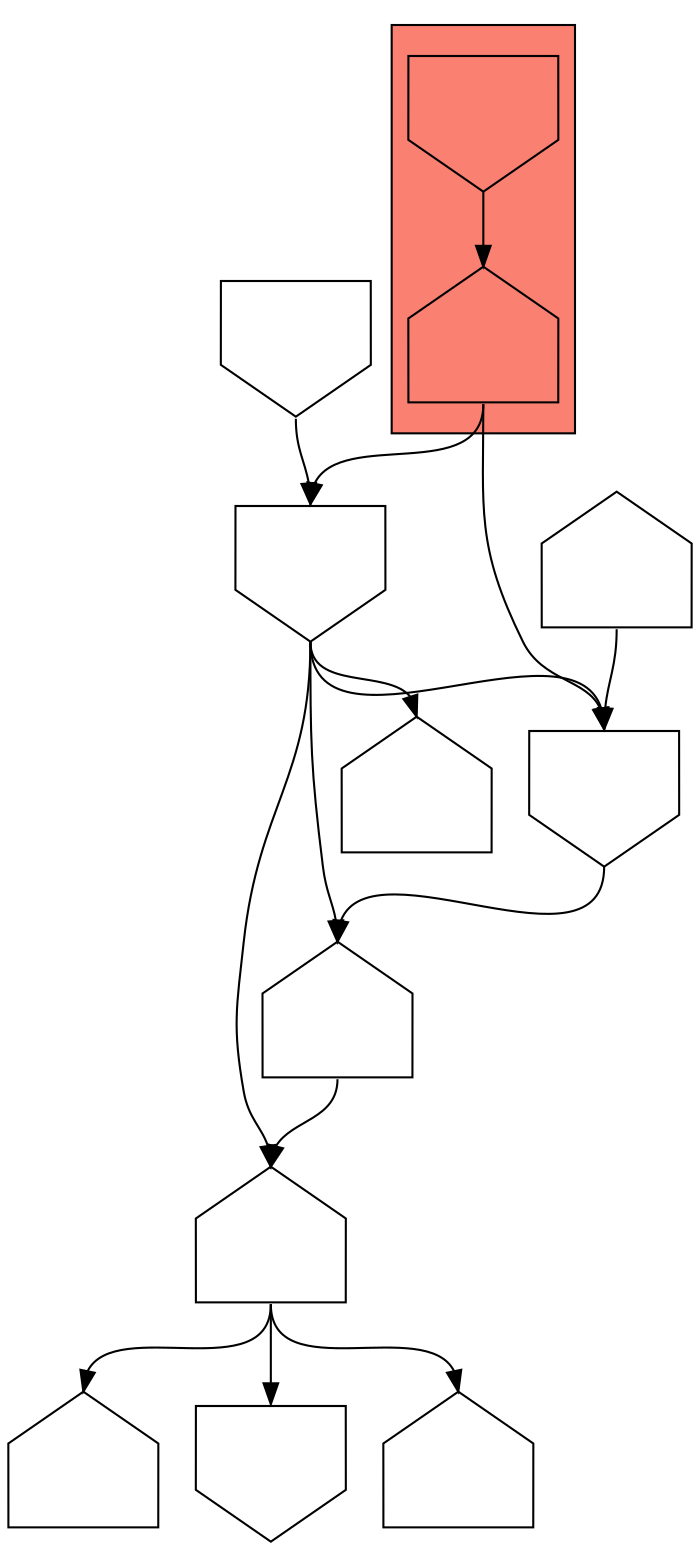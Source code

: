 digraph asm {
	edge [headport=n,tailport=s];
subgraph cluster_C6551_11296 {
	6551 [label="",height=1,width=1,shape=invhouse];
	11296 [label="",height=1,width=1,shape=house];
	style=filled;
	fillcolor=salmon;
}
	5057 [label="",height=1,width=1,shape=invhouse];
	10588 [label="",height=1,width=1,shape=house];
	11256 [label="",height=1,width=1,shape=house];
	17896 [label="",height=1,width=1,shape=invhouse];
	19373 [label="",height=1,width=1,shape=house];
	11814 [label="",height=1,width=1,shape=house];
	12661 [label="",height=1,width=1,shape=invhouse];
	18118 [label="",height=1,width=1,shape=house];
	18585 [label="",height=1,width=1,shape=house];
	772 [label="",height=1,width=1,shape=invhouse];
	6551 -> 11296
	11296 -> 5057
	11296 -> 12661
	5057 -> 10588
	5057 -> 11814
	5057 -> 12661
	5057 -> 18585
	10588 -> 11256
	10588 -> 17896
	10588 -> 19373
	11814 -> 10588
	12661 -> 11814
	18118 -> 12661
	772 -> 5057
}